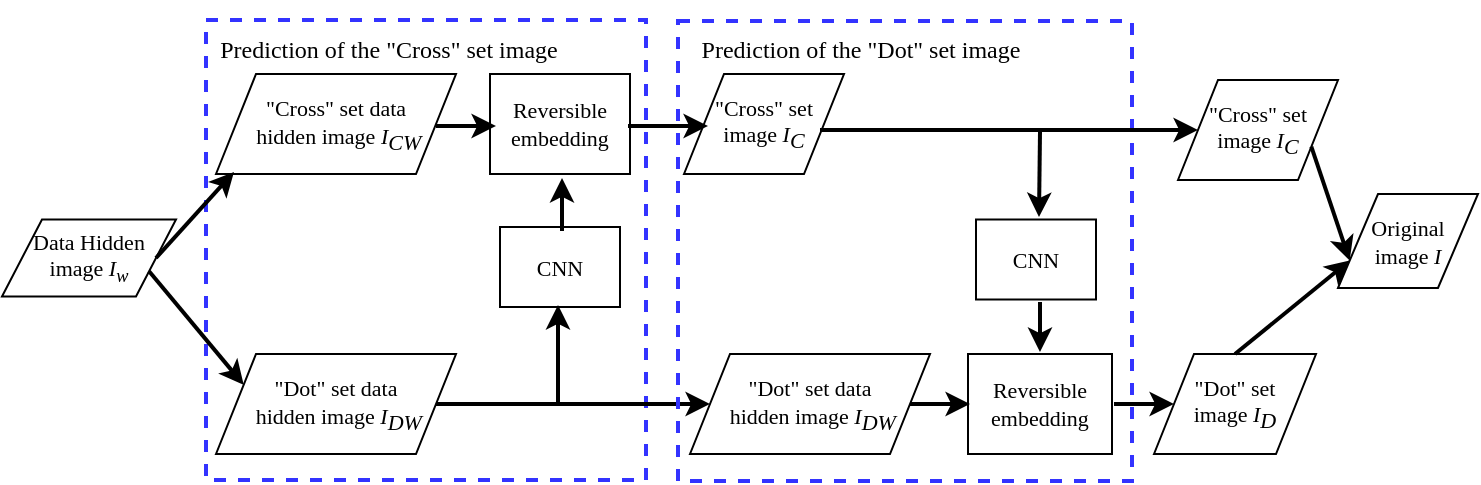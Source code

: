 <mxfile version="15.9.4" type="github"><diagram id="2LI3dkZsDLi3Qtf23H4-" name="Page-1"><mxGraphModel dx="946" dy="588" grid="1" gridSize="10" guides="1" tooltips="1" connect="1" arrows="1" fold="1" page="1" pageScale="1" pageWidth="827" pageHeight="1169" math="0" shadow="0"><root><mxCell id="0"/><mxCell id="1" parent="0"/><mxCell id="iFuCHvqGLGAlYTTW33Xn-5" value="&lt;font style=&quot;font-size: 11px&quot;&gt;&quot;Cross&quot; set &lt;br&gt;image &lt;i style=&quot;font-size: 11px&quot;&gt;I&lt;sub style=&quot;font-size: 11px&quot;&gt;C&lt;/sub&gt;&lt;/i&gt;&lt;/font&gt;" style="shape=parallelogram;perimeter=parallelogramPerimeter;whiteSpace=wrap;html=1;fixedSize=1;sketch=0;fontFamily=Times New Roman;fontSize=11;fontColor=#000000;strokeColor=#000000;strokeWidth=1;fillColor=#FFFFFF;" parent="1" vertex="1"><mxGeometry x="710" y="83" width="80" height="50" as="geometry"/></mxCell><mxCell id="iFuCHvqGLGAlYTTW33Xn-6" value="&lt;font style=&quot;font-size: 11px&quot;&gt;&quot;Dot&quot; set &lt;br&gt;image &lt;i style=&quot;font-size: 11px&quot;&gt;I&lt;sub style=&quot;font-size: 11px&quot;&gt;D&lt;/sub&gt;&lt;/i&gt;&lt;/font&gt;" style="shape=parallelogram;perimeter=parallelogramPerimeter;whiteSpace=wrap;html=1;fixedSize=1;sketch=0;fontFamily=Times New Roman;fontSize=11;fontColor=#000000;strokeColor=#000000;strokeWidth=1;fillColor=#FFFFFF;" parent="1" vertex="1"><mxGeometry x="698" y="220" width="81" height="50" as="geometry"/></mxCell><mxCell id="iFuCHvqGLGAlYTTW33Xn-9" value="CNN" style="rounded=0;whiteSpace=wrap;html=1;sketch=0;fontFamily=Times New Roman;fontSize=11;fontColor=#000000;strokeColor=#000000;strokeWidth=1;fillColor=#FFFFFF;" parent="1" vertex="1"><mxGeometry x="371" y="156.5" width="60" height="40" as="geometry"/></mxCell><mxCell id="iFuCHvqGLGAlYTTW33Xn-10" value="Reversible &lt;br&gt;embedding" style="rounded=0;whiteSpace=wrap;html=1;sketch=0;fontFamily=Times New Roman;fontSize=11;fontColor=#000000;strokeColor=#000000;strokeWidth=1;fillColor=#FFFFFF;" parent="1" vertex="1"><mxGeometry x="366" y="80" width="70" height="50" as="geometry"/></mxCell><mxCell id="iFuCHvqGLGAlYTTW33Xn-11" value="&lt;h1&gt;&lt;br&gt;&lt;/h1&gt;" style="text;html=1;strokeColor=#3333FF;fillColor=none;spacing=5;spacingTop=-20;whiteSpace=wrap;overflow=hidden;rounded=0;sketch=0;fontFamily=Times New Roman;fontSize=16;fontColor=#000000;dashed=1;strokeWidth=2;" parent="1" vertex="1"><mxGeometry x="224" y="53" width="220" height="230" as="geometry"/></mxCell><mxCell id="iFuCHvqGLGAlYTTW33Xn-12" value="Prediction of the &quot;Cross&quot; set image&amp;nbsp;" style="text;html=1;strokeColor=none;fillColor=none;align=center;verticalAlign=middle;whiteSpace=wrap;rounded=0;dashed=1;sketch=0;fontFamily=Times New Roman;fontSize=12;fontColor=#000000;" parent="1" vertex="1"><mxGeometry x="217" y="53" width="200" height="30" as="geometry"/></mxCell><mxCell id="iFuCHvqGLGAlYTTW33Xn-18" value="&lt;font style=&quot;font-size: 11px&quot;&gt;&quot;Cross&quot; set &lt;br&gt;image &lt;i style=&quot;font-size: 11px&quot;&gt;I&lt;sub style=&quot;font-size: 11px&quot;&gt;C&lt;/sub&gt;&lt;/i&gt;&lt;/font&gt;" style="shape=parallelogram;perimeter=parallelogramPerimeter;whiteSpace=wrap;html=1;fixedSize=1;sketch=0;fontFamily=Times New Roman;fontSize=11;fontColor=#000000;strokeColor=#000000;strokeWidth=1;fillColor=#FFFFFF;" parent="1" vertex="1"><mxGeometry x="463" y="80" width="80" height="50" as="geometry"/></mxCell><mxCell id="iFuCHvqGLGAlYTTW33Xn-22" value="" style="endArrow=classic;html=1;rounded=0;fontFamily=Times New Roman;fontSize=16;fontColor=#000000;strokeColor=#000000;strokeWidth=2;exitX=1;exitY=0.5;exitDx=0;exitDy=0;" parent="1" source="iFuCHvqGLGAlYTTW33Xn-28" target="iFuCHvqGLGAlYTTW33Xn-23" edge="1"><mxGeometry width="50" height="50" relative="1" as="geometry"><mxPoint x="420" y="245" as="sourcePoint"/><mxPoint x="440" y="244.75" as="targetPoint"/></mxGeometry></mxCell><mxCell id="iFuCHvqGLGAlYTTW33Xn-23" value="&lt;font style=&quot;font-size: 11px; line-height: 1;&quot;&gt;&quot;Dot&quot; set data&lt;br style=&quot;font-size: 11px;&quot;&gt;&amp;nbsp;hidden image &lt;i style=&quot;font-size: 11px;&quot;&gt;I&lt;sub style=&quot;font-size: 11px;&quot;&gt;DW&lt;/sub&gt;&lt;/i&gt;&lt;/font&gt;" style="shape=parallelogram;perimeter=parallelogramPerimeter;whiteSpace=wrap;html=1;fixedSize=1;sketch=0;fontFamily=Times New Roman;fontSize=11;fontColor=#000000;strokeColor=#000000;strokeWidth=1;fillColor=#FFFFFF;" parent="1" vertex="1"><mxGeometry x="466" y="220" width="120" height="50" as="geometry"/></mxCell><mxCell id="iFuCHvqGLGAlYTTW33Xn-24" value="&lt;h1&gt;&lt;br&gt;&lt;/h1&gt;" style="text;html=1;strokeColor=#3333FF;fillColor=none;spacing=5;spacingTop=-20;whiteSpace=wrap;overflow=hidden;rounded=0;sketch=0;fontFamily=Times New Roman;fontSize=16;fontColor=#000000;dashed=1;strokeWidth=2;" parent="1" vertex="1"><mxGeometry x="460" y="53.5" width="227" height="230" as="geometry"/></mxCell><mxCell id="iFuCHvqGLGAlYTTW33Xn-25" value="Prediction of the &quot;Dot&quot; set image&amp;nbsp;" style="text;html=1;strokeColor=none;fillColor=none;align=center;verticalAlign=middle;whiteSpace=wrap;rounded=0;dashed=1;sketch=0;fontFamily=Times New Roman;fontSize=12;fontColor=#000000;" parent="1" vertex="1"><mxGeometry x="453" y="53" width="200" height="30" as="geometry"/></mxCell><mxCell id="iFuCHvqGLGAlYTTW33Xn-26" value="Reversible &lt;br&gt;embedding" style="rounded=0;whiteSpace=wrap;html=1;sketch=0;fontFamily=Times New Roman;fontSize=11;fontColor=#000000;strokeColor=#000000;strokeWidth=1;fillColor=#FFFFFF;" parent="1" vertex="1"><mxGeometry x="605" y="220" width="72" height="50" as="geometry"/></mxCell><mxCell id="iFuCHvqGLGAlYTTW33Xn-28" value="&lt;font style=&quot;font-size: 11px; line-height: 1;&quot;&gt;&quot;Dot&quot; set data&lt;br style=&quot;font-size: 11px;&quot;&gt;&amp;nbsp;hidden image &lt;i style=&quot;font-size: 11px;&quot;&gt;I&lt;sub style=&quot;font-size: 11px;&quot;&gt;DW&lt;/sub&gt;&lt;/i&gt;&lt;/font&gt;" style="shape=parallelogram;perimeter=parallelogramPerimeter;whiteSpace=wrap;html=1;fixedSize=1;sketch=0;fontFamily=Times New Roman;fontSize=11;fontColor=#000000;strokeColor=#000000;strokeWidth=1;fillColor=#FFFFFF;" parent="1" vertex="1"><mxGeometry x="229" y="220" width="120" height="50" as="geometry"/></mxCell><mxCell id="iFuCHvqGLGAlYTTW33Xn-29" value="&lt;font style=&quot;font-size: 11px ; line-height: 1&quot;&gt;&quot;Cross&quot; set data&lt;br style=&quot;font-size: 11px&quot;&gt;&amp;nbsp;hidden image &lt;i style=&quot;font-size: 11px&quot;&gt;I&lt;sub style=&quot;font-size: 11px&quot;&gt;CW&lt;/sub&gt;&lt;/i&gt;&lt;/font&gt;" style="shape=parallelogram;perimeter=parallelogramPerimeter;whiteSpace=wrap;html=1;fixedSize=1;sketch=0;fontFamily=Times New Roman;fontSize=11;fontColor=#000000;strokeColor=#000000;strokeWidth=1;fillColor=#FFFFFF;" parent="1" vertex="1"><mxGeometry x="229" y="80" width="120" height="50" as="geometry"/></mxCell><mxCell id="dMAU5TzvO69Xc4-fIIAD-1" value="CNN" style="rounded=0;whiteSpace=wrap;html=1;sketch=0;fontFamily=Times New Roman;fontSize=11;fontColor=#000000;strokeColor=#000000;strokeWidth=1;fillColor=#FFFFFF;" parent="1" vertex="1"><mxGeometry x="609" y="152.75" width="60" height="40" as="geometry"/></mxCell><mxCell id="dMAU5TzvO69Xc4-fIIAD-5" value="" style="endArrow=classic;html=1;rounded=0;strokeColor=#000000;strokeWidth=2;entryX=0;entryY=0.5;entryDx=0;entryDy=0;" parent="1" target="iFuCHvqGLGAlYTTW33Xn-5" edge="1"><mxGeometry width="50" height="50" relative="1" as="geometry"><mxPoint x="531" y="108" as="sourcePoint"/><mxPoint x="571" y="108" as="targetPoint"/></mxGeometry></mxCell><mxCell id="DUpOejL5w0Zc_fLQmgrS-1" value="&lt;font style=&quot;font-size: 11px&quot;&gt;Data Hidden&lt;br style=&quot;font-size: 11px&quot;&gt;image &lt;i&gt;I&lt;sub&gt;w&lt;/sub&gt;&lt;/i&gt;&lt;/font&gt;" style="shape=parallelogram;perimeter=parallelogramPerimeter;whiteSpace=wrap;html=1;fixedSize=1;sketch=0;fontFamily=Times New Roman;fontSize=11;fontColor=#000000;strokeColor=#000000;strokeWidth=1;fillColor=#FFFFFF;" parent="1" vertex="1"><mxGeometry x="122" y="152.75" width="87" height="38.5" as="geometry"/></mxCell><mxCell id="DUpOejL5w0Zc_fLQmgrS-2" value="&lt;font style=&quot;font-size: 11px&quot;&gt;Original &lt;br style=&quot;font-size: 11px&quot;&gt;image &lt;i&gt;I&lt;/i&gt;&lt;/font&gt;" style="shape=parallelogram;perimeter=parallelogramPerimeter;whiteSpace=wrap;html=1;fixedSize=1;sketch=0;fontFamily=Times New Roman;fontSize=11;fontColor=#000000;strokeColor=#000000;strokeWidth=1;fillColor=#FFFFFF;" parent="1" vertex="1"><mxGeometry x="790" y="140" width="70" height="47" as="geometry"/></mxCell><mxCell id="DUpOejL5w0Zc_fLQmgrS-3" value="" style="endArrow=classic;html=1;rounded=0;strokeColor=#000000;strokeWidth=2;entryX=0.5;entryY=1;entryDx=0;entryDy=0;exitX=0.5;exitY=0;exitDx=0;exitDy=0;" parent="1" edge="1"><mxGeometry width="50" height="50" relative="1" as="geometry"><mxPoint x="402" y="158.5" as="sourcePoint"/><mxPoint x="402" y="132" as="targetPoint"/></mxGeometry></mxCell><mxCell id="DUpOejL5w0Zc_fLQmgrS-4" value="" style="endArrow=classic;html=1;rounded=0;entryX=0.075;entryY=0.98;entryDx=0;entryDy=0;entryPerimeter=0;exitX=1;exitY=0.5;exitDx=0;exitDy=0;strokeWidth=2;" parent="1" source="DUpOejL5w0Zc_fLQmgrS-1" target="iFuCHvqGLGAlYTTW33Xn-29" edge="1"><mxGeometry width="50" height="50" relative="1" as="geometry"><mxPoint x="190" y="191" as="sourcePoint"/><mxPoint x="240" y="141" as="targetPoint"/></mxGeometry></mxCell><mxCell id="DUpOejL5w0Zc_fLQmgrS-5" value="" style="endArrow=classic;html=1;rounded=0;exitX=1;exitY=0.75;exitDx=0;exitDy=0;entryX=0;entryY=0.25;entryDx=0;entryDy=0;strokeWidth=2;" parent="1" source="DUpOejL5w0Zc_fLQmgrS-1" target="iFuCHvqGLGAlYTTW33Xn-28" edge="1"><mxGeometry width="50" height="50" relative="1" as="geometry"><mxPoint x="179" y="246.5" as="sourcePoint"/><mxPoint x="229" y="196.5" as="targetPoint"/></mxGeometry></mxCell><mxCell id="DUpOejL5w0Zc_fLQmgrS-6" value="" style="endArrow=classic;html=1;rounded=0;entryX=0.5;entryY=1;entryDx=0;entryDy=0;strokeWidth=2;" parent="1" edge="1"><mxGeometry width="50" height="50" relative="1" as="geometry"><mxPoint x="400" y="246" as="sourcePoint"/><mxPoint x="400" y="195.5" as="targetPoint"/></mxGeometry></mxCell><mxCell id="DUpOejL5w0Zc_fLQmgrS-7" value="" style="endArrow=classic;html=1;rounded=0;strokeWidth=2;" parent="1" edge="1"><mxGeometry width="50" height="50" relative="1" as="geometry"><mxPoint x="339" y="106" as="sourcePoint"/><mxPoint x="369" y="106" as="targetPoint"/></mxGeometry></mxCell><mxCell id="DUpOejL5w0Zc_fLQmgrS-8" value="" style="endArrow=classic;html=1;rounded=0;strokeWidth=2;" parent="1" edge="1"><mxGeometry width="50" height="50" relative="1" as="geometry"><mxPoint x="435" y="106" as="sourcePoint"/><mxPoint x="475" y="106" as="targetPoint"/></mxGeometry></mxCell><mxCell id="DUpOejL5w0Zc_fLQmgrS-10" value="" style="endArrow=classic;html=1;rounded=0;strokeWidth=2;" parent="1" edge="1"><mxGeometry width="50" height="50" relative="1" as="geometry"><mxPoint x="576" y="245" as="sourcePoint"/><mxPoint x="606" y="245" as="targetPoint"/></mxGeometry></mxCell><mxCell id="DUpOejL5w0Zc_fLQmgrS-11" value="" style="endArrow=classic;html=1;rounded=0;strokeWidth=2;" parent="1" edge="1"><mxGeometry width="50" height="50" relative="1" as="geometry"><mxPoint x="641" y="109" as="sourcePoint"/><mxPoint x="640.5" y="151.5" as="targetPoint"/></mxGeometry></mxCell><mxCell id="DUpOejL5w0Zc_fLQmgrS-12" value="" style="endArrow=classic;html=1;rounded=0;strokeWidth=2;" parent="1" edge="1"><mxGeometry width="50" height="50" relative="1" as="geometry"><mxPoint x="641" y="194" as="sourcePoint"/><mxPoint x="641" y="219" as="targetPoint"/></mxGeometry></mxCell><mxCell id="DUpOejL5w0Zc_fLQmgrS-13" value="" style="endArrow=classic;html=1;rounded=0;strokeWidth=2;" parent="1" edge="1"><mxGeometry width="50" height="50" relative="1" as="geometry"><mxPoint x="678" y="245" as="sourcePoint"/><mxPoint x="708" y="245" as="targetPoint"/></mxGeometry></mxCell><mxCell id="DUpOejL5w0Zc_fLQmgrS-15" value="" style="endArrow=classic;html=1;rounded=0;strokeWidth=2;exitX=0.5;exitY=0;exitDx=0;exitDy=0;entryX=0;entryY=0.75;entryDx=0;entryDy=0;" parent="1" source="iFuCHvqGLGAlYTTW33Xn-6" target="DUpOejL5w0Zc_fLQmgrS-2" edge="1"><mxGeometry width="50" height="50" relative="1" as="geometry"><mxPoint x="750" y="237" as="sourcePoint"/><mxPoint x="800" y="187" as="targetPoint"/></mxGeometry></mxCell><mxCell id="DUpOejL5w0Zc_fLQmgrS-16" value="" style="endArrow=classic;html=1;rounded=0;strokeWidth=2;entryX=0;entryY=0.75;entryDx=0;entryDy=0;exitX=1;exitY=0.75;exitDx=0;exitDy=0;" parent="1" source="iFuCHvqGLGAlYTTW33Xn-5" target="DUpOejL5w0Zc_fLQmgrS-2" edge="1"><mxGeometry width="50" height="50" relative="1" as="geometry"><mxPoint x="740" y="183" as="sourcePoint"/><mxPoint x="790" y="133" as="targetPoint"/></mxGeometry></mxCell></root></mxGraphModel></diagram></mxfile>